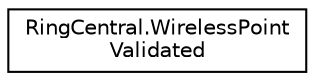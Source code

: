 digraph "Graphical Class Hierarchy"
{
 // LATEX_PDF_SIZE
  edge [fontname="Helvetica",fontsize="10",labelfontname="Helvetica",labelfontsize="10"];
  node [fontname="Helvetica",fontsize="10",shape=record];
  rankdir="LR";
  Node0 [label="RingCentral.WirelessPoint\lValidated",height=0.2,width=0.4,color="black", fillcolor="white", style="filled",URL="$classRingCentral_1_1WirelessPointValidated.html",tooltip=" "];
}
